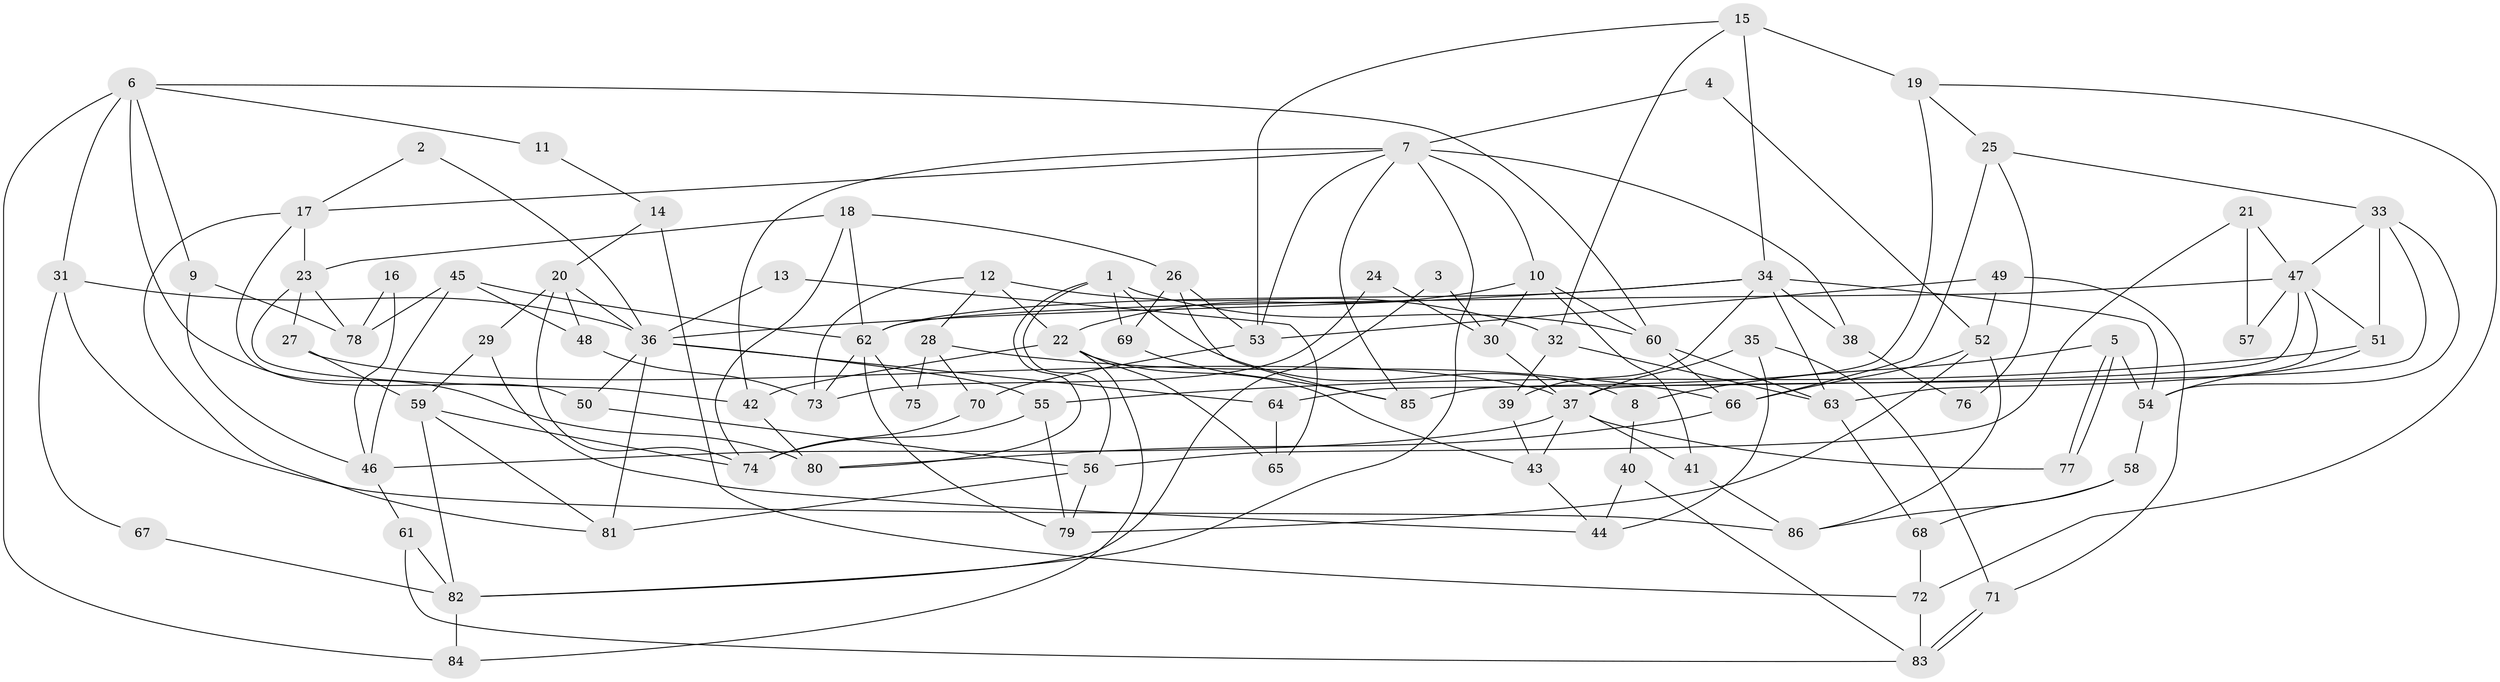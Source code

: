 // Generated by graph-tools (version 1.1) at 2025/50/03/09/25 04:50:52]
// undirected, 86 vertices, 172 edges
graph export_dot {
graph [start="1"]
  node [color=gray90,style=filled];
  1;
  2;
  3;
  4;
  5;
  6;
  7;
  8;
  9;
  10;
  11;
  12;
  13;
  14;
  15;
  16;
  17;
  18;
  19;
  20;
  21;
  22;
  23;
  24;
  25;
  26;
  27;
  28;
  29;
  30;
  31;
  32;
  33;
  34;
  35;
  36;
  37;
  38;
  39;
  40;
  41;
  42;
  43;
  44;
  45;
  46;
  47;
  48;
  49;
  50;
  51;
  52;
  53;
  54;
  55;
  56;
  57;
  58;
  59;
  60;
  61;
  62;
  63;
  64;
  65;
  66;
  67;
  68;
  69;
  70;
  71;
  72;
  73;
  74;
  75;
  76;
  77;
  78;
  79;
  80;
  81;
  82;
  83;
  84;
  85;
  86;
  1 -- 60;
  1 -- 80;
  1 -- 8;
  1 -- 56;
  1 -- 69;
  2 -- 36;
  2 -- 17;
  3 -- 30;
  3 -- 82;
  4 -- 7;
  4 -- 52;
  5 -- 77;
  5 -- 77;
  5 -- 8;
  5 -- 54;
  6 -- 60;
  6 -- 80;
  6 -- 9;
  6 -- 11;
  6 -- 31;
  6 -- 84;
  7 -- 82;
  7 -- 10;
  7 -- 17;
  7 -- 38;
  7 -- 42;
  7 -- 53;
  7 -- 85;
  8 -- 40;
  9 -- 46;
  9 -- 78;
  10 -- 60;
  10 -- 22;
  10 -- 30;
  10 -- 41;
  11 -- 14;
  12 -- 22;
  12 -- 28;
  12 -- 32;
  12 -- 73;
  13 -- 36;
  13 -- 65;
  14 -- 20;
  14 -- 72;
  15 -- 53;
  15 -- 32;
  15 -- 19;
  15 -- 34;
  16 -- 78;
  16 -- 46;
  17 -- 50;
  17 -- 23;
  17 -- 81;
  18 -- 62;
  18 -- 74;
  18 -- 23;
  18 -- 26;
  19 -- 85;
  19 -- 25;
  19 -- 72;
  20 -- 36;
  20 -- 74;
  20 -- 29;
  20 -- 48;
  21 -- 47;
  21 -- 56;
  21 -- 57;
  22 -- 42;
  22 -- 43;
  22 -- 65;
  22 -- 84;
  23 -- 27;
  23 -- 42;
  23 -- 78;
  24 -- 73;
  24 -- 30;
  25 -- 33;
  25 -- 66;
  25 -- 76;
  26 -- 85;
  26 -- 53;
  26 -- 69;
  27 -- 37;
  27 -- 59;
  28 -- 70;
  28 -- 66;
  28 -- 75;
  29 -- 59;
  29 -- 44;
  30 -- 37;
  31 -- 86;
  31 -- 36;
  31 -- 67;
  32 -- 63;
  32 -- 39;
  33 -- 54;
  33 -- 47;
  33 -- 37;
  33 -- 51;
  34 -- 36;
  34 -- 38;
  34 -- 39;
  34 -- 54;
  34 -- 62;
  34 -- 63;
  35 -- 37;
  35 -- 44;
  35 -- 71;
  36 -- 81;
  36 -- 50;
  36 -- 55;
  36 -- 64;
  37 -- 41;
  37 -- 43;
  37 -- 46;
  37 -- 77;
  38 -- 76;
  39 -- 43;
  40 -- 83;
  40 -- 44;
  41 -- 86;
  42 -- 80;
  43 -- 44;
  45 -- 78;
  45 -- 48;
  45 -- 46;
  45 -- 62;
  46 -- 61;
  47 -- 51;
  47 -- 62;
  47 -- 57;
  47 -- 63;
  47 -- 64;
  48 -- 73;
  49 -- 53;
  49 -- 71;
  49 -- 52;
  50 -- 56;
  51 -- 54;
  51 -- 55;
  52 -- 79;
  52 -- 66;
  52 -- 86;
  53 -- 70;
  54 -- 58;
  55 -- 74;
  55 -- 79;
  56 -- 79;
  56 -- 81;
  58 -- 68;
  58 -- 86;
  59 -- 81;
  59 -- 74;
  59 -- 82;
  60 -- 63;
  60 -- 66;
  61 -- 82;
  61 -- 83;
  62 -- 73;
  62 -- 75;
  62 -- 79;
  63 -- 68;
  64 -- 65;
  66 -- 80;
  67 -- 82;
  68 -- 72;
  69 -- 85;
  70 -- 74;
  71 -- 83;
  71 -- 83;
  72 -- 83;
  82 -- 84;
}
